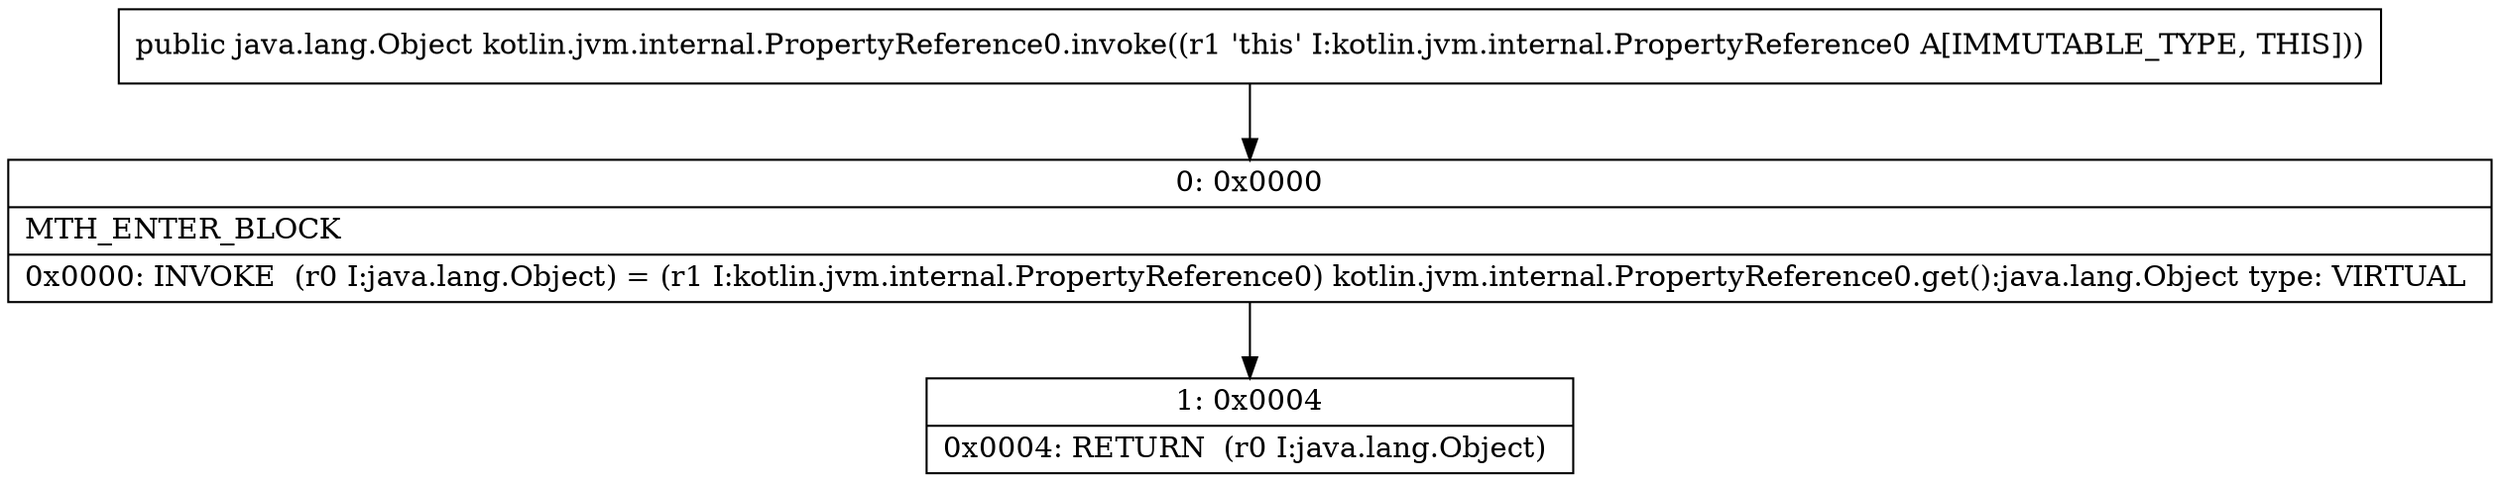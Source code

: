 digraph "CFG forkotlin.jvm.internal.PropertyReference0.invoke()Ljava\/lang\/Object;" {
Node_0 [shape=record,label="{0\:\ 0x0000|MTH_ENTER_BLOCK\l|0x0000: INVOKE  (r0 I:java.lang.Object) = (r1 I:kotlin.jvm.internal.PropertyReference0) kotlin.jvm.internal.PropertyReference0.get():java.lang.Object type: VIRTUAL \l}"];
Node_1 [shape=record,label="{1\:\ 0x0004|0x0004: RETURN  (r0 I:java.lang.Object) \l}"];
MethodNode[shape=record,label="{public java.lang.Object kotlin.jvm.internal.PropertyReference0.invoke((r1 'this' I:kotlin.jvm.internal.PropertyReference0 A[IMMUTABLE_TYPE, THIS])) }"];
MethodNode -> Node_0;
Node_0 -> Node_1;
}

